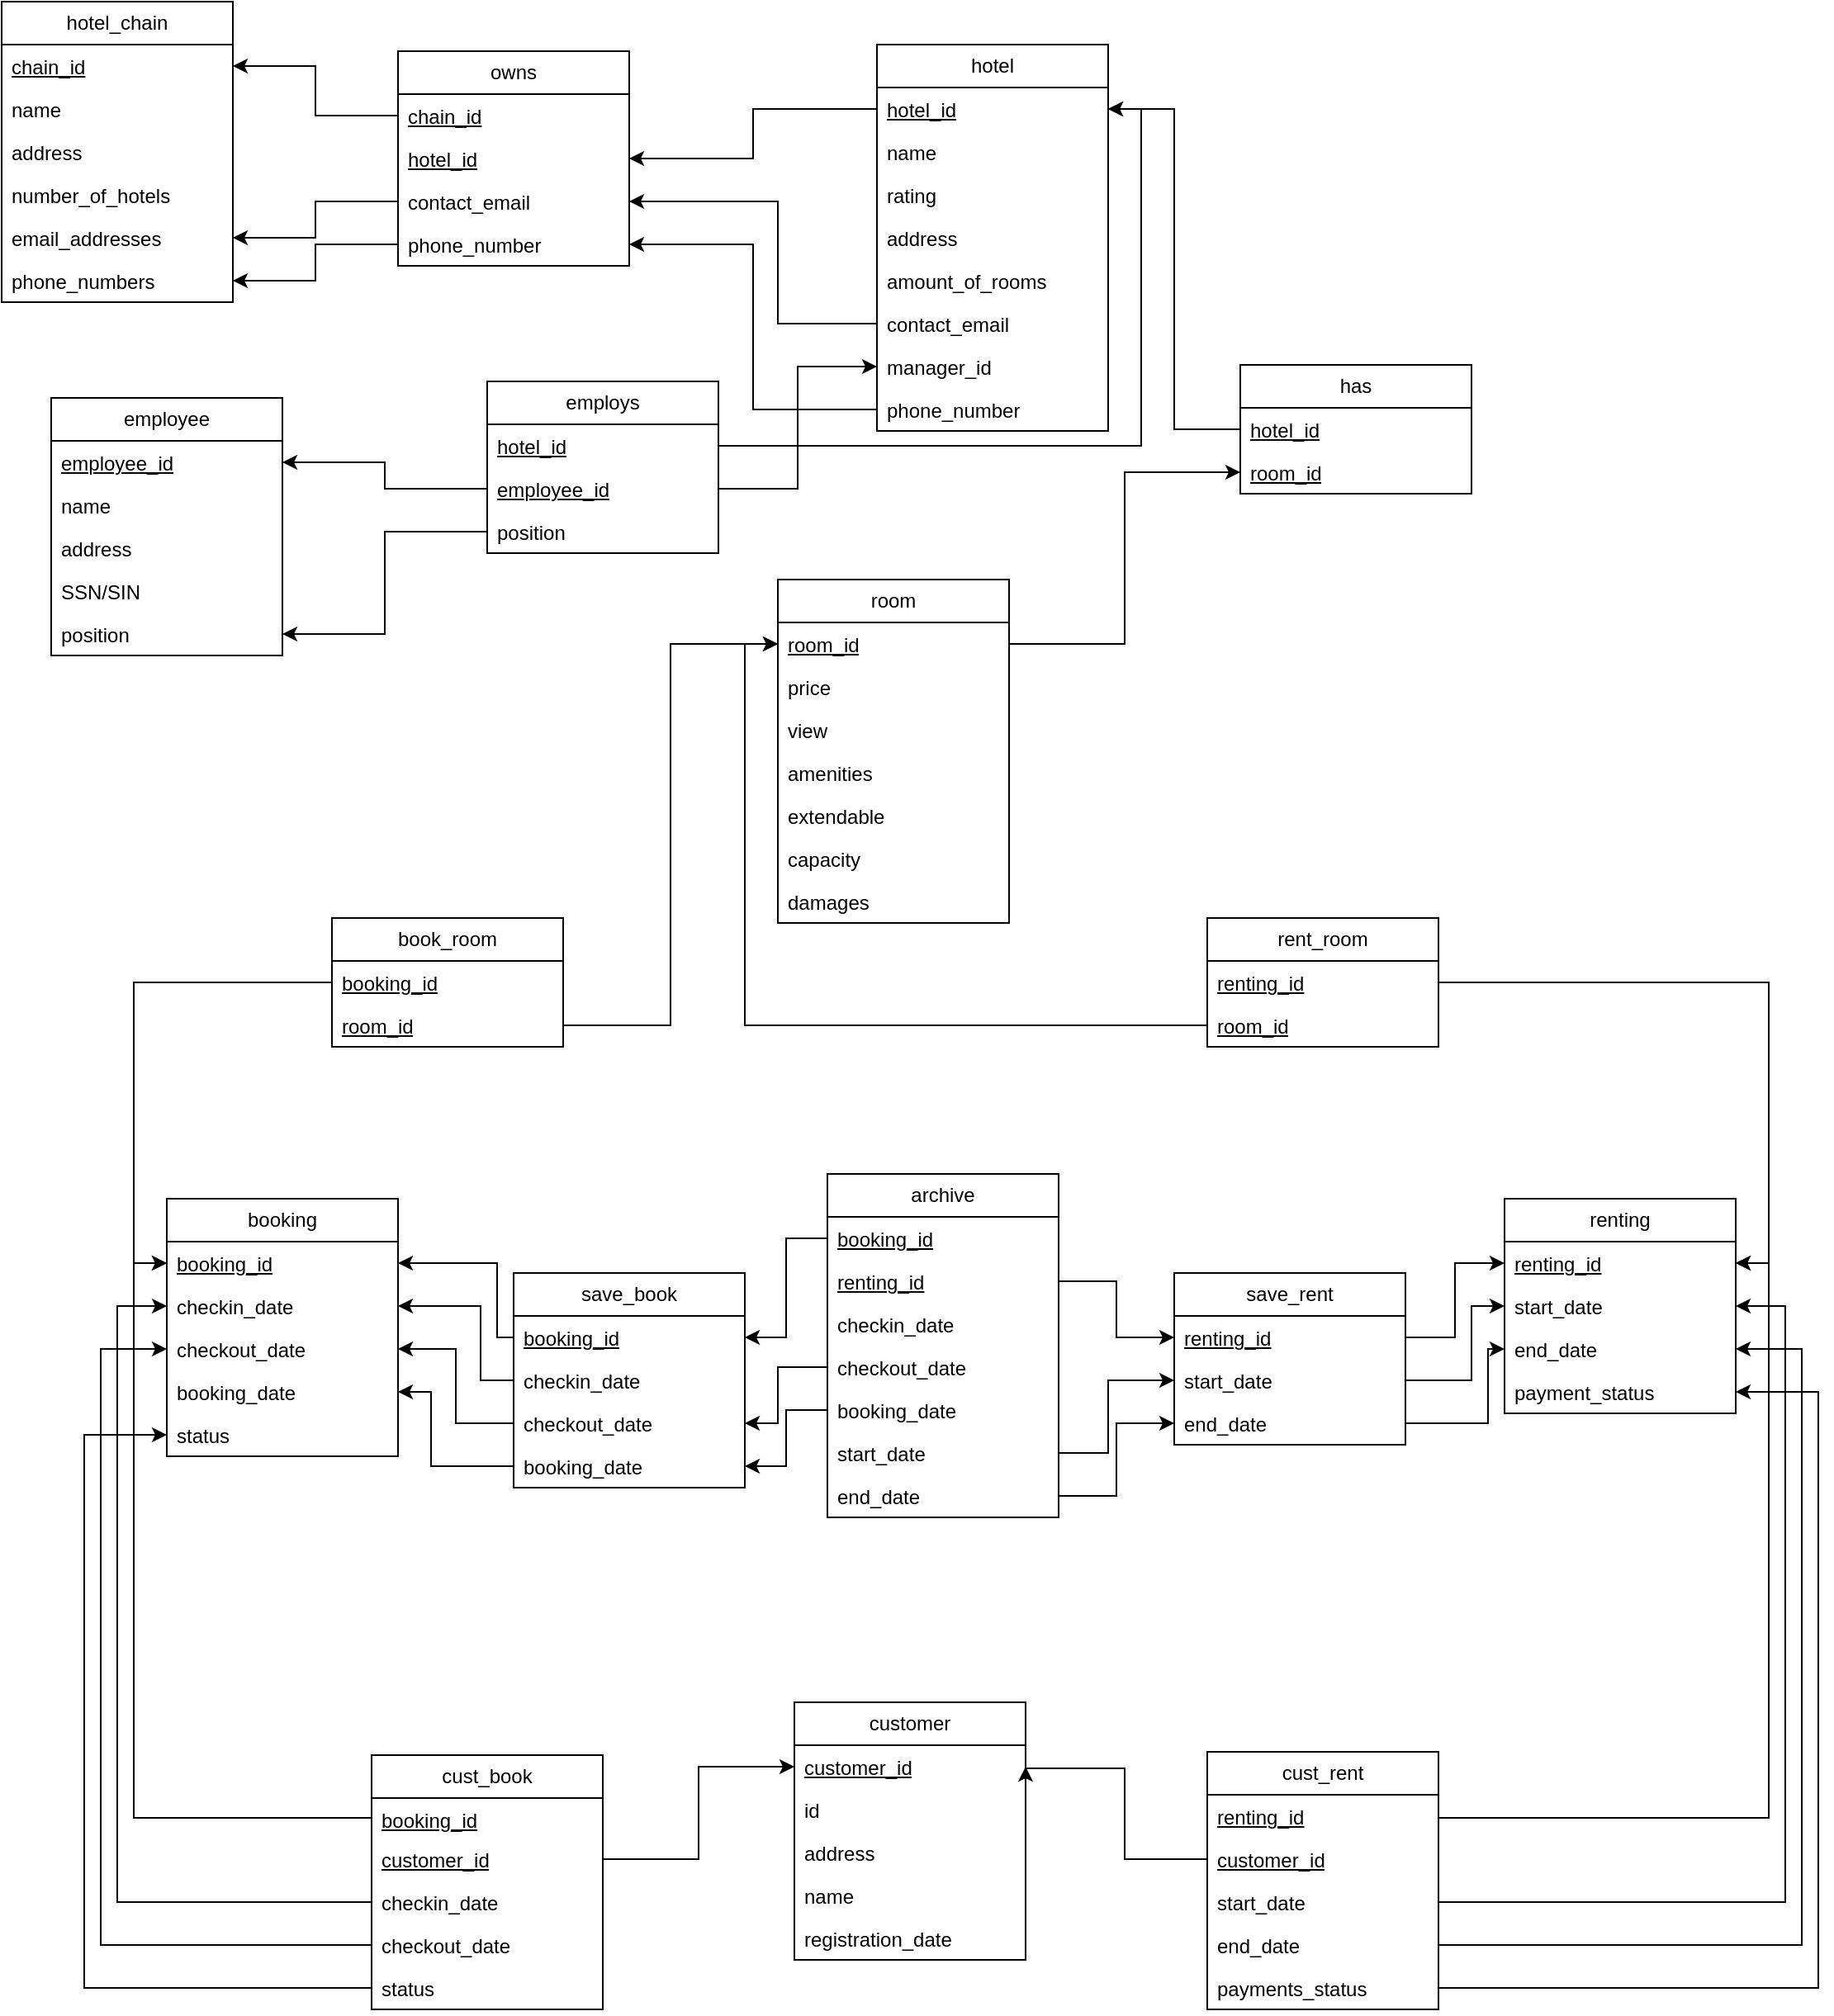 <mxfile version="26.0.9">
  <diagram id="C5RBs43oDa-KdzZeNtuy" name="Page-1">
    <mxGraphModel dx="1434" dy="836" grid="1" gridSize="10" guides="1" tooltips="1" connect="1" arrows="1" fold="1" page="1" pageScale="1" pageWidth="827" pageHeight="1169" math="0" shadow="0">
      <root>
        <mxCell id="WIyWlLk6GJQsqaUBKTNV-0" />
        <mxCell id="WIyWlLk6GJQsqaUBKTNV-1" parent="WIyWlLk6GJQsqaUBKTNV-0" />
        <mxCell id="TKtBE2hmedhsCGGJbGc5-0" value="hotel_chain" style="swimlane;fontStyle=0;childLayout=stackLayout;horizontal=1;startSize=26;fillColor=none;horizontalStack=0;resizeParent=1;resizeParentMax=0;resizeLast=0;collapsible=1;marginBottom=0;whiteSpace=wrap;html=1;" parent="WIyWlLk6GJQsqaUBKTNV-1" vertex="1">
          <mxGeometry x="50" y="30" width="140" height="182" as="geometry" />
        </mxCell>
        <mxCell id="TKtBE2hmedhsCGGJbGc5-1" value="&lt;u&gt;chain_id&lt;/u&gt;" style="text;strokeColor=none;fillColor=none;align=left;verticalAlign=top;spacingLeft=4;spacingRight=4;overflow=hidden;rotatable=0;points=[[0,0.5],[1,0.5]];portConstraint=eastwest;whiteSpace=wrap;html=1;" parent="TKtBE2hmedhsCGGJbGc5-0" vertex="1">
          <mxGeometry y="26" width="140" height="26" as="geometry" />
        </mxCell>
        <mxCell id="TKtBE2hmedhsCGGJbGc5-108" value="name&lt;div&gt;&lt;br&gt;&lt;/div&gt;" style="text;strokeColor=none;fillColor=none;align=left;verticalAlign=top;spacingLeft=4;spacingRight=4;overflow=hidden;rotatable=0;points=[[0,0.5],[1,0.5]];portConstraint=eastwest;whiteSpace=wrap;html=1;" parent="TKtBE2hmedhsCGGJbGc5-0" vertex="1">
          <mxGeometry y="52" width="140" height="26" as="geometry" />
        </mxCell>
        <mxCell id="TKtBE2hmedhsCGGJbGc5-2" value="address" style="text;strokeColor=none;fillColor=none;align=left;verticalAlign=top;spacingLeft=4;spacingRight=4;overflow=hidden;rotatable=0;points=[[0,0.5],[1,0.5]];portConstraint=eastwest;whiteSpace=wrap;html=1;" parent="TKtBE2hmedhsCGGJbGc5-0" vertex="1">
          <mxGeometry y="78" width="140" height="26" as="geometry" />
        </mxCell>
        <mxCell id="TKtBE2hmedhsCGGJbGc5-3" value="number_of_hotels" style="text;strokeColor=none;fillColor=none;align=left;verticalAlign=top;spacingLeft=4;spacingRight=4;overflow=hidden;rotatable=0;points=[[0,0.5],[1,0.5]];portConstraint=eastwest;whiteSpace=wrap;html=1;" parent="TKtBE2hmedhsCGGJbGc5-0" vertex="1">
          <mxGeometry y="104" width="140" height="26" as="geometry" />
        </mxCell>
        <mxCell id="TKtBE2hmedhsCGGJbGc5-4" value="email_addresses" style="text;strokeColor=none;fillColor=none;align=left;verticalAlign=top;spacingLeft=4;spacingRight=4;overflow=hidden;rotatable=0;points=[[0,0.5],[1,0.5]];portConstraint=eastwest;whiteSpace=wrap;html=1;" parent="TKtBE2hmedhsCGGJbGc5-0" vertex="1">
          <mxGeometry y="130" width="140" height="26" as="geometry" />
        </mxCell>
        <mxCell id="TKtBE2hmedhsCGGJbGc5-5" value="phone_numbers" style="text;strokeColor=none;fillColor=none;align=left;verticalAlign=top;spacingLeft=4;spacingRight=4;overflow=hidden;rotatable=0;points=[[0,0.5],[1,0.5]];portConstraint=eastwest;whiteSpace=wrap;html=1;" parent="TKtBE2hmedhsCGGJbGc5-0" vertex="1">
          <mxGeometry y="156" width="140" height="26" as="geometry" />
        </mxCell>
        <mxCell id="TKtBE2hmedhsCGGJbGc5-6" value="owns" style="swimlane;fontStyle=0;childLayout=stackLayout;horizontal=1;startSize=26;fillColor=none;horizontalStack=0;resizeParent=1;resizeParentMax=0;resizeLast=0;collapsible=1;marginBottom=0;whiteSpace=wrap;html=1;" parent="WIyWlLk6GJQsqaUBKTNV-1" vertex="1">
          <mxGeometry x="290" y="60" width="140" height="130" as="geometry" />
        </mxCell>
        <mxCell id="TKtBE2hmedhsCGGJbGc5-7" value="&lt;u&gt;chain_id&lt;/u&gt;&lt;div&gt;&lt;br&gt;&lt;/div&gt;" style="text;strokeColor=none;fillColor=none;align=left;verticalAlign=top;spacingLeft=4;spacingRight=4;overflow=hidden;rotatable=0;points=[[0,0.5],[1,0.5]];portConstraint=eastwest;whiteSpace=wrap;html=1;" parent="TKtBE2hmedhsCGGJbGc5-6" vertex="1">
          <mxGeometry y="26" width="140" height="26" as="geometry" />
        </mxCell>
        <mxCell id="TKtBE2hmedhsCGGJbGc5-8" value="&lt;u&gt;hotel_id&lt;/u&gt;" style="text;strokeColor=none;fillColor=none;align=left;verticalAlign=top;spacingLeft=4;spacingRight=4;overflow=hidden;rotatable=0;points=[[0,0.5],[1,0.5]];portConstraint=eastwest;whiteSpace=wrap;html=1;" parent="TKtBE2hmedhsCGGJbGc5-6" vertex="1">
          <mxGeometry y="52" width="140" height="26" as="geometry" />
        </mxCell>
        <mxCell id="TKtBE2hmedhsCGGJbGc5-9" value="contact_email" style="text;strokeColor=none;fillColor=none;align=left;verticalAlign=top;spacingLeft=4;spacingRight=4;overflow=hidden;rotatable=0;points=[[0,0.5],[1,0.5]];portConstraint=eastwest;whiteSpace=wrap;html=1;" parent="TKtBE2hmedhsCGGJbGc5-6" vertex="1">
          <mxGeometry y="78" width="140" height="26" as="geometry" />
        </mxCell>
        <mxCell id="TKtBE2hmedhsCGGJbGc5-120" value="phone_number" style="text;strokeColor=none;fillColor=none;align=left;verticalAlign=top;spacingLeft=4;spacingRight=4;overflow=hidden;rotatable=0;points=[[0,0.5],[1,0.5]];portConstraint=eastwest;whiteSpace=wrap;html=1;" parent="TKtBE2hmedhsCGGJbGc5-6" vertex="1">
          <mxGeometry y="104" width="140" height="26" as="geometry" />
        </mxCell>
        <mxCell id="TKtBE2hmedhsCGGJbGc5-10" value="hotel" style="swimlane;fontStyle=0;childLayout=stackLayout;horizontal=1;startSize=26;fillColor=none;horizontalStack=0;resizeParent=1;resizeParentMax=0;resizeLast=0;collapsible=1;marginBottom=0;whiteSpace=wrap;html=1;" parent="WIyWlLk6GJQsqaUBKTNV-1" vertex="1">
          <mxGeometry x="580" y="56" width="140" height="234" as="geometry" />
        </mxCell>
        <mxCell id="TKtBE2hmedhsCGGJbGc5-11" value="&lt;u&gt;hotel_id&lt;/u&gt;" style="text;strokeColor=none;fillColor=none;align=left;verticalAlign=top;spacingLeft=4;spacingRight=4;overflow=hidden;rotatable=0;points=[[0,0.5],[1,0.5]];portConstraint=eastwest;whiteSpace=wrap;html=1;" parent="TKtBE2hmedhsCGGJbGc5-10" vertex="1">
          <mxGeometry y="26" width="140" height="26" as="geometry" />
        </mxCell>
        <mxCell id="TKtBE2hmedhsCGGJbGc5-12" value="name" style="text;strokeColor=none;fillColor=none;align=left;verticalAlign=top;spacingLeft=4;spacingRight=4;overflow=hidden;rotatable=0;points=[[0,0.5],[1,0.5]];portConstraint=eastwest;whiteSpace=wrap;html=1;" parent="TKtBE2hmedhsCGGJbGc5-10" vertex="1">
          <mxGeometry y="52" width="140" height="26" as="geometry" />
        </mxCell>
        <mxCell id="TKtBE2hmedhsCGGJbGc5-13" value="rating" style="text;strokeColor=none;fillColor=none;align=left;verticalAlign=top;spacingLeft=4;spacingRight=4;overflow=hidden;rotatable=0;points=[[0,0.5],[1,0.5]];portConstraint=eastwest;whiteSpace=wrap;html=1;" parent="TKtBE2hmedhsCGGJbGc5-10" vertex="1">
          <mxGeometry y="78" width="140" height="26" as="geometry" />
        </mxCell>
        <mxCell id="TKtBE2hmedhsCGGJbGc5-109" value="address" style="text;strokeColor=none;fillColor=none;align=left;verticalAlign=top;spacingLeft=4;spacingRight=4;overflow=hidden;rotatable=0;points=[[0,0.5],[1,0.5]];portConstraint=eastwest;whiteSpace=wrap;html=1;" parent="TKtBE2hmedhsCGGJbGc5-10" vertex="1">
          <mxGeometry y="104" width="140" height="26" as="geometry" />
        </mxCell>
        <mxCell id="TKtBE2hmedhsCGGJbGc5-110" value="amount_of_rooms" style="text;strokeColor=none;fillColor=none;align=left;verticalAlign=top;spacingLeft=4;spacingRight=4;overflow=hidden;rotatable=0;points=[[0,0.5],[1,0.5]];portConstraint=eastwest;whiteSpace=wrap;html=1;" parent="TKtBE2hmedhsCGGJbGc5-10" vertex="1">
          <mxGeometry y="130" width="140" height="26" as="geometry" />
        </mxCell>
        <mxCell id="TKtBE2hmedhsCGGJbGc5-111" value="contact_email" style="text;strokeColor=none;fillColor=none;align=left;verticalAlign=top;spacingLeft=4;spacingRight=4;overflow=hidden;rotatable=0;points=[[0,0.5],[1,0.5]];portConstraint=eastwest;whiteSpace=wrap;html=1;" parent="TKtBE2hmedhsCGGJbGc5-10" vertex="1">
          <mxGeometry y="156" width="140" height="26" as="geometry" />
        </mxCell>
        <mxCell id="TKtBE2hmedhsCGGJbGc5-112" value="manager_id" style="text;strokeColor=none;fillColor=none;align=left;verticalAlign=top;spacingLeft=4;spacingRight=4;overflow=hidden;rotatable=0;points=[[0,0.5],[1,0.5]];portConstraint=eastwest;whiteSpace=wrap;html=1;" parent="TKtBE2hmedhsCGGJbGc5-10" vertex="1">
          <mxGeometry y="182" width="140" height="26" as="geometry" />
        </mxCell>
        <mxCell id="TKtBE2hmedhsCGGJbGc5-113" value="phone_number" style="text;strokeColor=none;fillColor=none;align=left;verticalAlign=top;spacingLeft=4;spacingRight=4;overflow=hidden;rotatable=0;points=[[0,0.5],[1,0.5]];portConstraint=eastwest;whiteSpace=wrap;html=1;" parent="TKtBE2hmedhsCGGJbGc5-10" vertex="1">
          <mxGeometry y="208" width="140" height="26" as="geometry" />
        </mxCell>
        <mxCell id="TKtBE2hmedhsCGGJbGc5-14" value="employs" style="swimlane;fontStyle=0;childLayout=stackLayout;horizontal=1;startSize=26;fillColor=none;horizontalStack=0;resizeParent=1;resizeParentMax=0;resizeLast=0;collapsible=1;marginBottom=0;whiteSpace=wrap;html=1;" parent="WIyWlLk6GJQsqaUBKTNV-1" vertex="1">
          <mxGeometry x="344" y="260" width="140" height="104" as="geometry" />
        </mxCell>
        <mxCell id="TKtBE2hmedhsCGGJbGc5-15" value="&lt;u&gt;hotel_id&lt;/u&gt;" style="text;strokeColor=none;fillColor=none;align=left;verticalAlign=top;spacingLeft=4;spacingRight=4;overflow=hidden;rotatable=0;points=[[0,0.5],[1,0.5]];portConstraint=eastwest;whiteSpace=wrap;html=1;" parent="TKtBE2hmedhsCGGJbGc5-14" vertex="1">
          <mxGeometry y="26" width="140" height="26" as="geometry" />
        </mxCell>
        <mxCell id="TKtBE2hmedhsCGGJbGc5-16" value="&lt;u&gt;employee_id&lt;/u&gt;" style="text;strokeColor=none;fillColor=none;align=left;verticalAlign=top;spacingLeft=4;spacingRight=4;overflow=hidden;rotatable=0;points=[[0,0.5],[1,0.5]];portConstraint=eastwest;whiteSpace=wrap;html=1;" parent="TKtBE2hmedhsCGGJbGc5-14" vertex="1">
          <mxGeometry y="52" width="140" height="26" as="geometry" />
        </mxCell>
        <mxCell id="TKtBE2hmedhsCGGJbGc5-17" value="position" style="text;strokeColor=none;fillColor=none;align=left;verticalAlign=top;spacingLeft=4;spacingRight=4;overflow=hidden;rotatable=0;points=[[0,0.5],[1,0.5]];portConstraint=eastwest;whiteSpace=wrap;html=1;" parent="TKtBE2hmedhsCGGJbGc5-14" vertex="1">
          <mxGeometry y="78" width="140" height="26" as="geometry" />
        </mxCell>
        <mxCell id="TKtBE2hmedhsCGGJbGc5-18" value="&lt;div&gt;has&lt;/div&gt;" style="swimlane;fontStyle=0;childLayout=stackLayout;horizontal=1;startSize=26;fillColor=none;horizontalStack=0;resizeParent=1;resizeParentMax=0;resizeLast=0;collapsible=1;marginBottom=0;whiteSpace=wrap;html=1;" parent="WIyWlLk6GJQsqaUBKTNV-1" vertex="1">
          <mxGeometry x="800" y="250" width="140" height="78" as="geometry" />
        </mxCell>
        <mxCell id="TKtBE2hmedhsCGGJbGc5-19" value="&lt;u&gt;hotel_id&lt;/u&gt;" style="text;strokeColor=none;fillColor=none;align=left;verticalAlign=top;spacingLeft=4;spacingRight=4;overflow=hidden;rotatable=0;points=[[0,0.5],[1,0.5]];portConstraint=eastwest;whiteSpace=wrap;html=1;" parent="TKtBE2hmedhsCGGJbGc5-18" vertex="1">
          <mxGeometry y="26" width="140" height="26" as="geometry" />
        </mxCell>
        <mxCell id="TKtBE2hmedhsCGGJbGc5-20" value="&lt;u&gt;room_id&lt;/u&gt;" style="text;strokeColor=none;fillColor=none;align=left;verticalAlign=top;spacingLeft=4;spacingRight=4;overflow=hidden;rotatable=0;points=[[0,0.5],[1,0.5]];portConstraint=eastwest;whiteSpace=wrap;html=1;" parent="TKtBE2hmedhsCGGJbGc5-18" vertex="1">
          <mxGeometry y="52" width="140" height="26" as="geometry" />
        </mxCell>
        <mxCell id="TKtBE2hmedhsCGGJbGc5-22" value="employee" style="swimlane;fontStyle=0;childLayout=stackLayout;horizontal=1;startSize=26;fillColor=none;horizontalStack=0;resizeParent=1;resizeParentMax=0;resizeLast=0;collapsible=1;marginBottom=0;whiteSpace=wrap;html=1;" parent="WIyWlLk6GJQsqaUBKTNV-1" vertex="1">
          <mxGeometry x="80" y="270" width="140" height="156" as="geometry" />
        </mxCell>
        <mxCell id="TKtBE2hmedhsCGGJbGc5-23" value="&lt;u&gt;employee_id&lt;/u&gt;" style="text;strokeColor=none;fillColor=none;align=left;verticalAlign=top;spacingLeft=4;spacingRight=4;overflow=hidden;rotatable=0;points=[[0,0.5],[1,0.5]];portConstraint=eastwest;whiteSpace=wrap;html=1;" parent="TKtBE2hmedhsCGGJbGc5-22" vertex="1">
          <mxGeometry y="26" width="140" height="26" as="geometry" />
        </mxCell>
        <mxCell id="TKtBE2hmedhsCGGJbGc5-24" value="name" style="text;strokeColor=none;fillColor=none;align=left;verticalAlign=top;spacingLeft=4;spacingRight=4;overflow=hidden;rotatable=0;points=[[0,0.5],[1,0.5]];portConstraint=eastwest;whiteSpace=wrap;html=1;" parent="TKtBE2hmedhsCGGJbGc5-22" vertex="1">
          <mxGeometry y="52" width="140" height="26" as="geometry" />
        </mxCell>
        <mxCell id="TKtBE2hmedhsCGGJbGc5-25" value="address" style="text;strokeColor=none;fillColor=none;align=left;verticalAlign=top;spacingLeft=4;spacingRight=4;overflow=hidden;rotatable=0;points=[[0,0.5],[1,0.5]];portConstraint=eastwest;whiteSpace=wrap;html=1;" parent="TKtBE2hmedhsCGGJbGc5-22" vertex="1">
          <mxGeometry y="78" width="140" height="26" as="geometry" />
        </mxCell>
        <mxCell id="TKtBE2hmedhsCGGJbGc5-115" value="SSN/SIN" style="text;strokeColor=none;fillColor=none;align=left;verticalAlign=top;spacingLeft=4;spacingRight=4;overflow=hidden;rotatable=0;points=[[0,0.5],[1,0.5]];portConstraint=eastwest;whiteSpace=wrap;html=1;" parent="TKtBE2hmedhsCGGJbGc5-22" vertex="1">
          <mxGeometry y="104" width="140" height="26" as="geometry" />
        </mxCell>
        <mxCell id="TKtBE2hmedhsCGGJbGc5-116" value="position" style="text;strokeColor=none;fillColor=none;align=left;verticalAlign=top;spacingLeft=4;spacingRight=4;overflow=hidden;rotatable=0;points=[[0,0.5],[1,0.5]];portConstraint=eastwest;whiteSpace=wrap;html=1;" parent="TKtBE2hmedhsCGGJbGc5-22" vertex="1">
          <mxGeometry y="130" width="140" height="26" as="geometry" />
        </mxCell>
        <mxCell id="TKtBE2hmedhsCGGJbGc5-26" value="room" style="swimlane;fontStyle=0;childLayout=stackLayout;horizontal=1;startSize=26;fillColor=none;horizontalStack=0;resizeParent=1;resizeParentMax=0;resizeLast=0;collapsible=1;marginBottom=0;whiteSpace=wrap;html=1;" parent="WIyWlLk6GJQsqaUBKTNV-1" vertex="1">
          <mxGeometry x="520" y="380" width="140" height="208" as="geometry" />
        </mxCell>
        <mxCell id="TKtBE2hmedhsCGGJbGc5-27" value="&lt;u&gt;room_id&lt;/u&gt;" style="text;strokeColor=none;fillColor=none;align=left;verticalAlign=top;spacingLeft=4;spacingRight=4;overflow=hidden;rotatable=0;points=[[0,0.5],[1,0.5]];portConstraint=eastwest;whiteSpace=wrap;html=1;" parent="TKtBE2hmedhsCGGJbGc5-26" vertex="1">
          <mxGeometry y="26" width="140" height="26" as="geometry" />
        </mxCell>
        <mxCell id="TKtBE2hmedhsCGGJbGc5-28" value="price" style="text;strokeColor=none;fillColor=none;align=left;verticalAlign=top;spacingLeft=4;spacingRight=4;overflow=hidden;rotatable=0;points=[[0,0.5],[1,0.5]];portConstraint=eastwest;whiteSpace=wrap;html=1;" parent="TKtBE2hmedhsCGGJbGc5-26" vertex="1">
          <mxGeometry y="52" width="140" height="26" as="geometry" />
        </mxCell>
        <mxCell id="TKtBE2hmedhsCGGJbGc5-29" value="view" style="text;strokeColor=none;fillColor=none;align=left;verticalAlign=top;spacingLeft=4;spacingRight=4;overflow=hidden;rotatable=0;points=[[0,0.5],[1,0.5]];portConstraint=eastwest;whiteSpace=wrap;html=1;" parent="TKtBE2hmedhsCGGJbGc5-26" vertex="1">
          <mxGeometry y="78" width="140" height="26" as="geometry" />
        </mxCell>
        <mxCell id="TKtBE2hmedhsCGGJbGc5-125" value="amenities" style="text;strokeColor=none;fillColor=none;align=left;verticalAlign=top;spacingLeft=4;spacingRight=4;overflow=hidden;rotatable=0;points=[[0,0.5],[1,0.5]];portConstraint=eastwest;whiteSpace=wrap;html=1;" parent="TKtBE2hmedhsCGGJbGc5-26" vertex="1">
          <mxGeometry y="104" width="140" height="26" as="geometry" />
        </mxCell>
        <mxCell id="TKtBE2hmedhsCGGJbGc5-126" value="extendable" style="text;strokeColor=none;fillColor=none;align=left;verticalAlign=top;spacingLeft=4;spacingRight=4;overflow=hidden;rotatable=0;points=[[0,0.5],[1,0.5]];portConstraint=eastwest;whiteSpace=wrap;html=1;" parent="TKtBE2hmedhsCGGJbGc5-26" vertex="1">
          <mxGeometry y="130" width="140" height="26" as="geometry" />
        </mxCell>
        <mxCell id="TKtBE2hmedhsCGGJbGc5-127" value="capacity" style="text;strokeColor=none;fillColor=none;align=left;verticalAlign=top;spacingLeft=4;spacingRight=4;overflow=hidden;rotatable=0;points=[[0,0.5],[1,0.5]];portConstraint=eastwest;whiteSpace=wrap;html=1;" parent="TKtBE2hmedhsCGGJbGc5-26" vertex="1">
          <mxGeometry y="156" width="140" height="26" as="geometry" />
        </mxCell>
        <mxCell id="TKtBE2hmedhsCGGJbGc5-128" value="damages" style="text;strokeColor=none;fillColor=none;align=left;verticalAlign=top;spacingLeft=4;spacingRight=4;overflow=hidden;rotatable=0;points=[[0,0.5],[1,0.5]];portConstraint=eastwest;whiteSpace=wrap;html=1;" parent="TKtBE2hmedhsCGGJbGc5-26" vertex="1">
          <mxGeometry y="182" width="140" height="26" as="geometry" />
        </mxCell>
        <mxCell id="TKtBE2hmedhsCGGJbGc5-38" value="customer" style="swimlane;fontStyle=0;childLayout=stackLayout;horizontal=1;startSize=26;fillColor=none;horizontalStack=0;resizeParent=1;resizeParentMax=0;resizeLast=0;collapsible=1;marginBottom=0;whiteSpace=wrap;html=1;" parent="WIyWlLk6GJQsqaUBKTNV-1" vertex="1">
          <mxGeometry x="530" y="1060" width="140" height="156" as="geometry" />
        </mxCell>
        <mxCell id="TKtBE2hmedhsCGGJbGc5-39" value="&lt;u&gt;customer_id&lt;/u&gt;" style="text;strokeColor=none;fillColor=none;align=left;verticalAlign=top;spacingLeft=4;spacingRight=4;overflow=hidden;rotatable=0;points=[[0,0.5],[1,0.5]];portConstraint=eastwest;whiteSpace=wrap;html=1;" parent="TKtBE2hmedhsCGGJbGc5-38" vertex="1">
          <mxGeometry y="26" width="140" height="26" as="geometry" />
        </mxCell>
        <mxCell id="TKtBE2hmedhsCGGJbGc5-135" value="id" style="text;strokeColor=none;fillColor=none;align=left;verticalAlign=top;spacingLeft=4;spacingRight=4;overflow=hidden;rotatable=0;points=[[0,0.5],[1,0.5]];portConstraint=eastwest;whiteSpace=wrap;html=1;" parent="TKtBE2hmedhsCGGJbGc5-38" vertex="1">
          <mxGeometry y="52" width="140" height="26" as="geometry" />
        </mxCell>
        <mxCell id="TKtBE2hmedhsCGGJbGc5-41" value="address" style="text;strokeColor=none;fillColor=none;align=left;verticalAlign=top;spacingLeft=4;spacingRight=4;overflow=hidden;rotatable=0;points=[[0,0.5],[1,0.5]];portConstraint=eastwest;whiteSpace=wrap;html=1;" parent="TKtBE2hmedhsCGGJbGc5-38" vertex="1">
          <mxGeometry y="78" width="140" height="26" as="geometry" />
        </mxCell>
        <mxCell id="TKtBE2hmedhsCGGJbGc5-40" value="name" style="text;strokeColor=none;fillColor=none;align=left;verticalAlign=top;spacingLeft=4;spacingRight=4;overflow=hidden;rotatable=0;points=[[0,0.5],[1,0.5]];portConstraint=eastwest;whiteSpace=wrap;html=1;" parent="TKtBE2hmedhsCGGJbGc5-38" vertex="1">
          <mxGeometry y="104" width="140" height="26" as="geometry" />
        </mxCell>
        <mxCell id="TKtBE2hmedhsCGGJbGc5-136" value="registration_date" style="text;strokeColor=none;fillColor=none;align=left;verticalAlign=top;spacingLeft=4;spacingRight=4;overflow=hidden;rotatable=0;points=[[0,0.5],[1,0.5]];portConstraint=eastwest;whiteSpace=wrap;html=1;" parent="TKtBE2hmedhsCGGJbGc5-38" vertex="1">
          <mxGeometry y="130" width="140" height="26" as="geometry" />
        </mxCell>
        <mxCell id="TKtBE2hmedhsCGGJbGc5-42" value="archive" style="swimlane;fontStyle=0;childLayout=stackLayout;horizontal=1;startSize=26;fillColor=none;horizontalStack=0;resizeParent=1;resizeParentMax=0;resizeLast=0;collapsible=1;marginBottom=0;whiteSpace=wrap;html=1;" parent="WIyWlLk6GJQsqaUBKTNV-1" vertex="1">
          <mxGeometry x="550" y="740" width="140" height="208" as="geometry" />
        </mxCell>
        <mxCell id="TKtBE2hmedhsCGGJbGc5-43" value="booking_id" style="text;strokeColor=none;fillColor=none;align=left;verticalAlign=top;spacingLeft=4;spacingRight=4;overflow=hidden;rotatable=0;points=[[0,0.5],[1,0.5]];portConstraint=eastwest;whiteSpace=wrap;html=1;fontStyle=4" parent="TKtBE2hmedhsCGGJbGc5-42" vertex="1">
          <mxGeometry y="26" width="140" height="26" as="geometry" />
        </mxCell>
        <mxCell id="TKtBE2hmedhsCGGJbGc5-44" value="renting_id" style="text;strokeColor=none;fillColor=none;align=left;verticalAlign=top;spacingLeft=4;spacingRight=4;overflow=hidden;rotatable=0;points=[[0,0.5],[1,0.5]];portConstraint=eastwest;whiteSpace=wrap;html=1;fontStyle=4" parent="TKtBE2hmedhsCGGJbGc5-42" vertex="1">
          <mxGeometry y="52" width="140" height="26" as="geometry" />
        </mxCell>
        <mxCell id="TKtBE2hmedhsCGGJbGc5-45" value="checkin_date" style="text;strokeColor=none;fillColor=none;align=left;verticalAlign=top;spacingLeft=4;spacingRight=4;overflow=hidden;rotatable=0;points=[[0,0.5],[1,0.5]];portConstraint=eastwest;whiteSpace=wrap;html=1;" parent="TKtBE2hmedhsCGGJbGc5-42" vertex="1">
          <mxGeometry y="78" width="140" height="26" as="geometry" />
        </mxCell>
        <mxCell id="TKtBE2hmedhsCGGJbGc5-163" value="checkout_date" style="text;strokeColor=none;fillColor=none;align=left;verticalAlign=top;spacingLeft=4;spacingRight=4;overflow=hidden;rotatable=0;points=[[0,0.5],[1,0.5]];portConstraint=eastwest;whiteSpace=wrap;html=1;" parent="TKtBE2hmedhsCGGJbGc5-42" vertex="1">
          <mxGeometry y="104" width="140" height="26" as="geometry" />
        </mxCell>
        <mxCell id="TKtBE2hmedhsCGGJbGc5-164" value="booking_date" style="text;strokeColor=none;fillColor=none;align=left;verticalAlign=top;spacingLeft=4;spacingRight=4;overflow=hidden;rotatable=0;points=[[0,0.5],[1,0.5]];portConstraint=eastwest;whiteSpace=wrap;html=1;" parent="TKtBE2hmedhsCGGJbGc5-42" vertex="1">
          <mxGeometry y="130" width="140" height="26" as="geometry" />
        </mxCell>
        <mxCell id="TKtBE2hmedhsCGGJbGc5-165" value="start_date" style="text;strokeColor=none;fillColor=none;align=left;verticalAlign=top;spacingLeft=4;spacingRight=4;overflow=hidden;rotatable=0;points=[[0,0.5],[1,0.5]];portConstraint=eastwest;whiteSpace=wrap;html=1;" parent="TKtBE2hmedhsCGGJbGc5-42" vertex="1">
          <mxGeometry y="156" width="140" height="26" as="geometry" />
        </mxCell>
        <mxCell id="TKtBE2hmedhsCGGJbGc5-166" value="end_date" style="text;strokeColor=none;fillColor=none;align=left;verticalAlign=top;spacingLeft=4;spacingRight=4;overflow=hidden;rotatable=0;points=[[0,0.5],[1,0.5]];portConstraint=eastwest;whiteSpace=wrap;html=1;" parent="TKtBE2hmedhsCGGJbGc5-42" vertex="1">
          <mxGeometry y="182" width="140" height="26" as="geometry" />
        </mxCell>
        <mxCell id="TKtBE2hmedhsCGGJbGc5-49" style="edgeStyle=orthogonalEdgeStyle;rounded=0;orthogonalLoop=1;jettySize=auto;html=1;exitX=0;exitY=0.5;exitDx=0;exitDy=0;entryX=1;entryY=0.5;entryDx=0;entryDy=0;" parent="WIyWlLk6GJQsqaUBKTNV-1" source="TKtBE2hmedhsCGGJbGc5-7" target="TKtBE2hmedhsCGGJbGc5-1" edge="1">
          <mxGeometry relative="1" as="geometry" />
        </mxCell>
        <mxCell id="TKtBE2hmedhsCGGJbGc5-51" value="booking" style="swimlane;fontStyle=0;childLayout=stackLayout;horizontal=1;startSize=26;fillColor=none;horizontalStack=0;resizeParent=1;resizeParentMax=0;resizeLast=0;collapsible=1;marginBottom=0;whiteSpace=wrap;html=1;" parent="WIyWlLk6GJQsqaUBKTNV-1" vertex="1">
          <mxGeometry x="150" y="755" width="140" height="156" as="geometry" />
        </mxCell>
        <mxCell id="TKtBE2hmedhsCGGJbGc5-52" value="&lt;u&gt;booking_id&lt;/u&gt;" style="text;strokeColor=none;fillColor=none;align=left;verticalAlign=top;spacingLeft=4;spacingRight=4;overflow=hidden;rotatable=0;points=[[0,0.5],[1,0.5]];portConstraint=eastwest;whiteSpace=wrap;html=1;" parent="TKtBE2hmedhsCGGJbGc5-51" vertex="1">
          <mxGeometry y="26" width="140" height="26" as="geometry" />
        </mxCell>
        <mxCell id="TKtBE2hmedhsCGGJbGc5-55" value="&lt;div&gt;checkin_date&lt;/div&gt;" style="text;strokeColor=none;fillColor=none;align=left;verticalAlign=top;spacingLeft=4;spacingRight=4;overflow=hidden;rotatable=0;points=[[0,0.5],[1,0.5]];portConstraint=eastwest;whiteSpace=wrap;html=1;" parent="TKtBE2hmedhsCGGJbGc5-51" vertex="1">
          <mxGeometry y="52" width="140" height="26" as="geometry" />
        </mxCell>
        <mxCell id="TKtBE2hmedhsCGGJbGc5-130" value="&lt;div&gt;checkout_date&lt;/div&gt;" style="text;strokeColor=none;fillColor=none;align=left;verticalAlign=top;spacingLeft=4;spacingRight=4;overflow=hidden;rotatable=0;points=[[0,0.5],[1,0.5]];portConstraint=eastwest;whiteSpace=wrap;html=1;" parent="TKtBE2hmedhsCGGJbGc5-51" vertex="1">
          <mxGeometry y="78" width="140" height="26" as="geometry" />
        </mxCell>
        <mxCell id="TKtBE2hmedhsCGGJbGc5-131" value="&lt;div&gt;booking_date&lt;/div&gt;" style="text;strokeColor=none;fillColor=none;align=left;verticalAlign=top;spacingLeft=4;spacingRight=4;overflow=hidden;rotatable=0;points=[[0,0.5],[1,0.5]];portConstraint=eastwest;whiteSpace=wrap;html=1;" parent="TKtBE2hmedhsCGGJbGc5-51" vertex="1">
          <mxGeometry y="104" width="140" height="26" as="geometry" />
        </mxCell>
        <mxCell id="TKtBE2hmedhsCGGJbGc5-132" value="&lt;div&gt;status&lt;/div&gt;" style="text;strokeColor=none;fillColor=none;align=left;verticalAlign=top;spacingLeft=4;spacingRight=4;overflow=hidden;rotatable=0;points=[[0,0.5],[1,0.5]];portConstraint=eastwest;whiteSpace=wrap;html=1;" parent="TKtBE2hmedhsCGGJbGc5-51" vertex="1">
          <mxGeometry y="130" width="140" height="26" as="geometry" />
        </mxCell>
        <mxCell id="TKtBE2hmedhsCGGJbGc5-57" value="renting" style="swimlane;fontStyle=0;childLayout=stackLayout;horizontal=1;startSize=26;fillColor=none;horizontalStack=0;resizeParent=1;resizeParentMax=0;resizeLast=0;collapsible=1;marginBottom=0;whiteSpace=wrap;html=1;" parent="WIyWlLk6GJQsqaUBKTNV-1" vertex="1">
          <mxGeometry x="960" y="755" width="140" height="130" as="geometry" />
        </mxCell>
        <mxCell id="TKtBE2hmedhsCGGJbGc5-58" value="&lt;u&gt;renting_id&lt;/u&gt;" style="text;strokeColor=none;fillColor=none;align=left;verticalAlign=top;spacingLeft=4;spacingRight=4;overflow=hidden;rotatable=0;points=[[0,0.5],[1,0.5]];portConstraint=eastwest;whiteSpace=wrap;html=1;" parent="TKtBE2hmedhsCGGJbGc5-57" vertex="1">
          <mxGeometry y="26" width="140" height="26" as="geometry" />
        </mxCell>
        <mxCell id="TKtBE2hmedhsCGGJbGc5-61" value="&lt;div&gt;start_date&lt;/div&gt;" style="text;strokeColor=none;fillColor=none;align=left;verticalAlign=top;spacingLeft=4;spacingRight=4;overflow=hidden;rotatable=0;points=[[0,0.5],[1,0.5]];portConstraint=eastwest;whiteSpace=wrap;html=1;" parent="TKtBE2hmedhsCGGJbGc5-57" vertex="1">
          <mxGeometry y="52" width="140" height="26" as="geometry" />
        </mxCell>
        <mxCell id="TKtBE2hmedhsCGGJbGc5-133" value="&lt;div&gt;end_date&lt;/div&gt;" style="text;strokeColor=none;fillColor=none;align=left;verticalAlign=top;spacingLeft=4;spacingRight=4;overflow=hidden;rotatable=0;points=[[0,0.5],[1,0.5]];portConstraint=eastwest;whiteSpace=wrap;html=1;" parent="TKtBE2hmedhsCGGJbGc5-57" vertex="1">
          <mxGeometry y="78" width="140" height="26" as="geometry" />
        </mxCell>
        <mxCell id="TKtBE2hmedhsCGGJbGc5-134" value="&lt;div&gt;payment_status&lt;/div&gt;" style="text;strokeColor=none;fillColor=none;align=left;verticalAlign=top;spacingLeft=4;spacingRight=4;overflow=hidden;rotatable=0;points=[[0,0.5],[1,0.5]];portConstraint=eastwest;whiteSpace=wrap;html=1;" parent="TKtBE2hmedhsCGGJbGc5-57" vertex="1">
          <mxGeometry y="104" width="140" height="26" as="geometry" />
        </mxCell>
        <mxCell id="TKtBE2hmedhsCGGJbGc5-62" value="book_room" style="swimlane;fontStyle=0;childLayout=stackLayout;horizontal=1;startSize=26;fillColor=none;horizontalStack=0;resizeParent=1;resizeParentMax=0;resizeLast=0;collapsible=1;marginBottom=0;whiteSpace=wrap;html=1;" parent="WIyWlLk6GJQsqaUBKTNV-1" vertex="1">
          <mxGeometry x="250" y="585" width="140" height="78" as="geometry" />
        </mxCell>
        <mxCell id="TKtBE2hmedhsCGGJbGc5-63" value="&lt;u&gt;booking_id&lt;/u&gt;" style="text;strokeColor=none;fillColor=none;align=left;verticalAlign=top;spacingLeft=4;spacingRight=4;overflow=hidden;rotatable=0;points=[[0,0.5],[1,0.5]];portConstraint=eastwest;whiteSpace=wrap;html=1;" parent="TKtBE2hmedhsCGGJbGc5-62" vertex="1">
          <mxGeometry y="26" width="140" height="26" as="geometry" />
        </mxCell>
        <mxCell id="TKtBE2hmedhsCGGJbGc5-64" value="&lt;u&gt;room_id&lt;/u&gt;" style="text;strokeColor=none;fillColor=none;align=left;verticalAlign=top;spacingLeft=4;spacingRight=4;overflow=hidden;rotatable=0;points=[[0,0.5],[1,0.5]];portConstraint=eastwest;whiteSpace=wrap;html=1;" parent="TKtBE2hmedhsCGGJbGc5-62" vertex="1">
          <mxGeometry y="52" width="140" height="26" as="geometry" />
        </mxCell>
        <mxCell id="TKtBE2hmedhsCGGJbGc5-66" value="rent_room" style="swimlane;fontStyle=0;childLayout=stackLayout;horizontal=1;startSize=26;fillColor=none;horizontalStack=0;resizeParent=1;resizeParentMax=0;resizeLast=0;collapsible=1;marginBottom=0;whiteSpace=wrap;html=1;" parent="WIyWlLk6GJQsqaUBKTNV-1" vertex="1">
          <mxGeometry x="780" y="585" width="140" height="78" as="geometry" />
        </mxCell>
        <mxCell id="TKtBE2hmedhsCGGJbGc5-67" value="&lt;div&gt;&lt;u&gt;renting_id&lt;/u&gt;&lt;/div&gt;" style="text;strokeColor=none;fillColor=none;align=left;verticalAlign=top;spacingLeft=4;spacingRight=4;overflow=hidden;rotatable=0;points=[[0,0.5],[1,0.5]];portConstraint=eastwest;whiteSpace=wrap;html=1;" parent="TKtBE2hmedhsCGGJbGc5-66" vertex="1">
          <mxGeometry y="26" width="140" height="26" as="geometry" />
        </mxCell>
        <mxCell id="TKtBE2hmedhsCGGJbGc5-68" value="&lt;u&gt;room_id&lt;/u&gt;" style="text;strokeColor=none;fillColor=none;align=left;verticalAlign=top;spacingLeft=4;spacingRight=4;overflow=hidden;rotatable=0;points=[[0,0.5],[1,0.5]];portConstraint=eastwest;whiteSpace=wrap;html=1;" parent="TKtBE2hmedhsCGGJbGc5-66" vertex="1">
          <mxGeometry y="52" width="140" height="26" as="geometry" />
        </mxCell>
        <mxCell id="TKtBE2hmedhsCGGJbGc5-86" style="edgeStyle=orthogonalEdgeStyle;rounded=0;orthogonalLoop=1;jettySize=auto;html=1;exitX=0;exitY=0.5;exitDx=0;exitDy=0;entryX=1;entryY=0.5;entryDx=0;entryDy=0;" parent="WIyWlLk6GJQsqaUBKTNV-1" source="TKtBE2hmedhsCGGJbGc5-11" target="TKtBE2hmedhsCGGJbGc5-8" edge="1">
          <mxGeometry relative="1" as="geometry" />
        </mxCell>
        <mxCell id="TKtBE2hmedhsCGGJbGc5-87" style="edgeStyle=orthogonalEdgeStyle;rounded=0;orthogonalLoop=1;jettySize=auto;html=1;exitX=1;exitY=0.5;exitDx=0;exitDy=0;entryX=1;entryY=0.5;entryDx=0;entryDy=0;" parent="WIyWlLk6GJQsqaUBKTNV-1" source="TKtBE2hmedhsCGGJbGc5-15" target="TKtBE2hmedhsCGGJbGc5-11" edge="1">
          <mxGeometry relative="1" as="geometry" />
        </mxCell>
        <mxCell id="TKtBE2hmedhsCGGJbGc5-89" style="edgeStyle=orthogonalEdgeStyle;rounded=0;orthogonalLoop=1;jettySize=auto;html=1;exitX=0;exitY=0.5;exitDx=0;exitDy=0;entryX=1;entryY=0.5;entryDx=0;entryDy=0;" parent="WIyWlLk6GJQsqaUBKTNV-1" source="TKtBE2hmedhsCGGJbGc5-19" target="TKtBE2hmedhsCGGJbGc5-11" edge="1">
          <mxGeometry relative="1" as="geometry" />
        </mxCell>
        <mxCell id="TKtBE2hmedhsCGGJbGc5-90" style="edgeStyle=orthogonalEdgeStyle;rounded=0;orthogonalLoop=1;jettySize=auto;html=1;exitX=1;exitY=0.5;exitDx=0;exitDy=0;entryX=0;entryY=0.5;entryDx=0;entryDy=0;" parent="WIyWlLk6GJQsqaUBKTNV-1" source="TKtBE2hmedhsCGGJbGc5-27" target="TKtBE2hmedhsCGGJbGc5-20" edge="1">
          <mxGeometry relative="1" as="geometry" />
        </mxCell>
        <mxCell id="TKtBE2hmedhsCGGJbGc5-92" value="cust_book" style="swimlane;fontStyle=0;childLayout=stackLayout;horizontal=1;startSize=26;fillColor=none;horizontalStack=0;resizeParent=1;resizeParentMax=0;resizeLast=0;collapsible=1;marginBottom=0;whiteSpace=wrap;html=1;" parent="WIyWlLk6GJQsqaUBKTNV-1" vertex="1">
          <mxGeometry x="274" y="1092" width="140" height="154" as="geometry" />
        </mxCell>
        <mxCell id="TKtBE2hmedhsCGGJbGc5-93" value="&lt;u&gt;booking_id&lt;/u&gt;" style="text;strokeColor=none;fillColor=none;align=left;verticalAlign=top;spacingLeft=4;spacingRight=4;overflow=hidden;rotatable=0;points=[[0,0.5],[1,0.5]];portConstraint=eastwest;whiteSpace=wrap;html=1;" parent="TKtBE2hmedhsCGGJbGc5-92" vertex="1">
          <mxGeometry y="26" width="140" height="24" as="geometry" />
        </mxCell>
        <mxCell id="TKtBE2hmedhsCGGJbGc5-94" value="&lt;u&gt;customer_id&lt;/u&gt;" style="text;strokeColor=none;fillColor=none;align=left;verticalAlign=top;spacingLeft=4;spacingRight=4;overflow=hidden;rotatable=0;points=[[0,0.5],[1,0.5]];portConstraint=eastwest;whiteSpace=wrap;html=1;" parent="TKtBE2hmedhsCGGJbGc5-92" vertex="1">
          <mxGeometry y="50" width="140" height="26" as="geometry" />
        </mxCell>
        <mxCell id="TKtBE2hmedhsCGGJbGc5-95" value="checkin_date" style="text;strokeColor=none;fillColor=none;align=left;verticalAlign=top;spacingLeft=4;spacingRight=4;overflow=hidden;rotatable=0;points=[[0,0.5],[1,0.5]];portConstraint=eastwest;whiteSpace=wrap;html=1;" parent="TKtBE2hmedhsCGGJbGc5-92" vertex="1">
          <mxGeometry y="76" width="140" height="26" as="geometry" />
        </mxCell>
        <mxCell id="TKtBE2hmedhsCGGJbGc5-137" value="checkout_date" style="text;strokeColor=none;fillColor=none;align=left;verticalAlign=top;spacingLeft=4;spacingRight=4;overflow=hidden;rotatable=0;points=[[0,0.5],[1,0.5]];portConstraint=eastwest;whiteSpace=wrap;html=1;" parent="TKtBE2hmedhsCGGJbGc5-92" vertex="1">
          <mxGeometry y="102" width="140" height="26" as="geometry" />
        </mxCell>
        <mxCell id="TKtBE2hmedhsCGGJbGc5-138" value="status" style="text;strokeColor=none;fillColor=none;align=left;verticalAlign=top;spacingLeft=4;spacingRight=4;overflow=hidden;rotatable=0;points=[[0,0.5],[1,0.5]];portConstraint=eastwest;whiteSpace=wrap;html=1;" parent="TKtBE2hmedhsCGGJbGc5-92" vertex="1">
          <mxGeometry y="128" width="140" height="26" as="geometry" />
        </mxCell>
        <mxCell id="TKtBE2hmedhsCGGJbGc5-96" value="cust_rent" style="swimlane;fontStyle=0;childLayout=stackLayout;horizontal=1;startSize=26;fillColor=none;horizontalStack=0;resizeParent=1;resizeParentMax=0;resizeLast=0;collapsible=1;marginBottom=0;whiteSpace=wrap;html=1;" parent="WIyWlLk6GJQsqaUBKTNV-1" vertex="1">
          <mxGeometry x="780" y="1090" width="140" height="156" as="geometry" />
        </mxCell>
        <mxCell id="TKtBE2hmedhsCGGJbGc5-97" value="&lt;u&gt;renting_id&lt;/u&gt;" style="text;strokeColor=none;fillColor=none;align=left;verticalAlign=top;spacingLeft=4;spacingRight=4;overflow=hidden;rotatable=0;points=[[0,0.5],[1,0.5]];portConstraint=eastwest;whiteSpace=wrap;html=1;" parent="TKtBE2hmedhsCGGJbGc5-96" vertex="1">
          <mxGeometry y="26" width="140" height="26" as="geometry" />
        </mxCell>
        <mxCell id="TKtBE2hmedhsCGGJbGc5-98" value="&lt;u&gt;customer_id&lt;/u&gt;" style="text;strokeColor=none;fillColor=none;align=left;verticalAlign=top;spacingLeft=4;spacingRight=4;overflow=hidden;rotatable=0;points=[[0,0.5],[1,0.5]];portConstraint=eastwest;whiteSpace=wrap;html=1;" parent="TKtBE2hmedhsCGGJbGc5-96" vertex="1">
          <mxGeometry y="52" width="140" height="26" as="geometry" />
        </mxCell>
        <mxCell id="TKtBE2hmedhsCGGJbGc5-99" value="start_date" style="text;strokeColor=none;fillColor=none;align=left;verticalAlign=top;spacingLeft=4;spacingRight=4;overflow=hidden;rotatable=0;points=[[0,0.5],[1,0.5]];portConstraint=eastwest;whiteSpace=wrap;html=1;" parent="TKtBE2hmedhsCGGJbGc5-96" vertex="1">
          <mxGeometry y="78" width="140" height="26" as="geometry" />
        </mxCell>
        <mxCell id="TKtBE2hmedhsCGGJbGc5-143" value="end_date" style="text;strokeColor=none;fillColor=none;align=left;verticalAlign=top;spacingLeft=4;spacingRight=4;overflow=hidden;rotatable=0;points=[[0,0.5],[1,0.5]];portConstraint=eastwest;whiteSpace=wrap;html=1;" parent="TKtBE2hmedhsCGGJbGc5-96" vertex="1">
          <mxGeometry y="104" width="140" height="26" as="geometry" />
        </mxCell>
        <mxCell id="TKtBE2hmedhsCGGJbGc5-144" value="payments_status" style="text;strokeColor=none;fillColor=none;align=left;verticalAlign=top;spacingLeft=4;spacingRight=4;overflow=hidden;rotatable=0;points=[[0,0.5],[1,0.5]];portConstraint=eastwest;whiteSpace=wrap;html=1;" parent="TKtBE2hmedhsCGGJbGc5-96" vertex="1">
          <mxGeometry y="130" width="140" height="26" as="geometry" />
        </mxCell>
        <mxCell id="TKtBE2hmedhsCGGJbGc5-100" style="edgeStyle=orthogonalEdgeStyle;rounded=0;orthogonalLoop=1;jettySize=auto;html=1;exitX=0;exitY=0.5;exitDx=0;exitDy=0;entryX=0;entryY=0.5;entryDx=0;entryDy=0;" parent="WIyWlLk6GJQsqaUBKTNV-1" source="TKtBE2hmedhsCGGJbGc5-63" target="TKtBE2hmedhsCGGJbGc5-52" edge="1">
          <mxGeometry relative="1" as="geometry" />
        </mxCell>
        <mxCell id="TKtBE2hmedhsCGGJbGc5-101" style="edgeStyle=orthogonalEdgeStyle;rounded=0;orthogonalLoop=1;jettySize=auto;html=1;exitX=1;exitY=0.5;exitDx=0;exitDy=0;entryX=0;entryY=0.5;entryDx=0;entryDy=0;" parent="WIyWlLk6GJQsqaUBKTNV-1" source="TKtBE2hmedhsCGGJbGc5-64" target="TKtBE2hmedhsCGGJbGc5-27" edge="1">
          <mxGeometry relative="1" as="geometry" />
        </mxCell>
        <mxCell id="TKtBE2hmedhsCGGJbGc5-102" style="edgeStyle=orthogonalEdgeStyle;rounded=0;orthogonalLoop=1;jettySize=auto;html=1;exitX=0;exitY=0.5;exitDx=0;exitDy=0;entryX=0;entryY=0.5;entryDx=0;entryDy=0;" parent="WIyWlLk6GJQsqaUBKTNV-1" source="TKtBE2hmedhsCGGJbGc5-68" target="TKtBE2hmedhsCGGJbGc5-27" edge="1">
          <mxGeometry relative="1" as="geometry" />
        </mxCell>
        <mxCell id="TKtBE2hmedhsCGGJbGc5-103" style="edgeStyle=orthogonalEdgeStyle;rounded=0;orthogonalLoop=1;jettySize=auto;html=1;exitX=0;exitY=0.5;exitDx=0;exitDy=0;entryX=0;entryY=0.5;entryDx=0;entryDy=0;" parent="WIyWlLk6GJQsqaUBKTNV-1" source="TKtBE2hmedhsCGGJbGc5-93" target="TKtBE2hmedhsCGGJbGc5-52" edge="1">
          <mxGeometry relative="1" as="geometry">
            <Array as="points">
              <mxPoint x="130" y="1130" />
              <mxPoint x="130" y="794" />
            </Array>
          </mxGeometry>
        </mxCell>
        <mxCell id="TKtBE2hmedhsCGGJbGc5-104" style="edgeStyle=orthogonalEdgeStyle;rounded=0;orthogonalLoop=1;jettySize=auto;html=1;exitX=1;exitY=0.5;exitDx=0;exitDy=0;entryX=1;entryY=0.5;entryDx=0;entryDy=0;" parent="WIyWlLk6GJQsqaUBKTNV-1" source="TKtBE2hmedhsCGGJbGc5-97" target="TKtBE2hmedhsCGGJbGc5-58" edge="1">
          <mxGeometry relative="1" as="geometry">
            <Array as="points">
              <mxPoint x="920" y="1130" />
              <mxPoint x="1120" y="1130" />
              <mxPoint x="1120" y="794" />
            </Array>
          </mxGeometry>
        </mxCell>
        <mxCell id="TKtBE2hmedhsCGGJbGc5-105" style="edgeStyle=orthogonalEdgeStyle;rounded=0;orthogonalLoop=1;jettySize=auto;html=1;exitX=1;exitY=0.5;exitDx=0;exitDy=0;entryX=0;entryY=0.5;entryDx=0;entryDy=0;" parent="WIyWlLk6GJQsqaUBKTNV-1" source="TKtBE2hmedhsCGGJbGc5-94" target="TKtBE2hmedhsCGGJbGc5-39" edge="1">
          <mxGeometry relative="1" as="geometry" />
        </mxCell>
        <mxCell id="TKtBE2hmedhsCGGJbGc5-106" style="edgeStyle=orthogonalEdgeStyle;rounded=0;orthogonalLoop=1;jettySize=auto;html=1;exitX=0;exitY=0.5;exitDx=0;exitDy=0;entryX=1;entryY=0.5;entryDx=0;entryDy=0;" parent="WIyWlLk6GJQsqaUBKTNV-1" source="TKtBE2hmedhsCGGJbGc5-98" target="TKtBE2hmedhsCGGJbGc5-39" edge="1">
          <mxGeometry relative="1" as="geometry">
            <Array as="points">
              <mxPoint x="730" y="1155" />
              <mxPoint x="730" y="1100" />
            </Array>
          </mxGeometry>
        </mxCell>
        <mxCell id="TKtBE2hmedhsCGGJbGc5-107" style="edgeStyle=orthogonalEdgeStyle;rounded=0;orthogonalLoop=1;jettySize=auto;html=1;exitX=1;exitY=0.5;exitDx=0;exitDy=0;entryX=1;entryY=0.5;entryDx=0;entryDy=0;" parent="WIyWlLk6GJQsqaUBKTNV-1" source="TKtBE2hmedhsCGGJbGc5-67" target="TKtBE2hmedhsCGGJbGc5-58" edge="1">
          <mxGeometry relative="1" as="geometry" />
        </mxCell>
        <mxCell id="TKtBE2hmedhsCGGJbGc5-114" style="edgeStyle=orthogonalEdgeStyle;rounded=0;orthogonalLoop=1;jettySize=auto;html=1;exitX=1;exitY=0.5;exitDx=0;exitDy=0;entryX=0;entryY=0.5;entryDx=0;entryDy=0;" parent="WIyWlLk6GJQsqaUBKTNV-1" source="TKtBE2hmedhsCGGJbGc5-16" target="TKtBE2hmedhsCGGJbGc5-112" edge="1">
          <mxGeometry relative="1" as="geometry" />
        </mxCell>
        <mxCell id="TKtBE2hmedhsCGGJbGc5-118" style="edgeStyle=orthogonalEdgeStyle;rounded=0;orthogonalLoop=1;jettySize=auto;html=1;exitX=0;exitY=0.5;exitDx=0;exitDy=0;entryX=1;entryY=0.5;entryDx=0;entryDy=0;" parent="WIyWlLk6GJQsqaUBKTNV-1" source="TKtBE2hmedhsCGGJbGc5-16" target="TKtBE2hmedhsCGGJbGc5-23" edge="1">
          <mxGeometry relative="1" as="geometry" />
        </mxCell>
        <mxCell id="TKtBE2hmedhsCGGJbGc5-119" style="edgeStyle=orthogonalEdgeStyle;rounded=0;orthogonalLoop=1;jettySize=auto;html=1;exitX=0;exitY=0.5;exitDx=0;exitDy=0;entryX=1;entryY=0.5;entryDx=0;entryDy=0;" parent="WIyWlLk6GJQsqaUBKTNV-1" source="TKtBE2hmedhsCGGJbGc5-17" target="TKtBE2hmedhsCGGJbGc5-116" edge="1">
          <mxGeometry relative="1" as="geometry" />
        </mxCell>
        <mxCell id="TKtBE2hmedhsCGGJbGc5-121" style="edgeStyle=orthogonalEdgeStyle;rounded=0;orthogonalLoop=1;jettySize=auto;html=1;exitX=0;exitY=0.5;exitDx=0;exitDy=0;entryX=1;entryY=0.5;entryDx=0;entryDy=0;" parent="WIyWlLk6GJQsqaUBKTNV-1" source="TKtBE2hmedhsCGGJbGc5-111" target="TKtBE2hmedhsCGGJbGc5-9" edge="1">
          <mxGeometry relative="1" as="geometry">
            <Array as="points">
              <mxPoint x="520" y="225" />
              <mxPoint x="520" y="151" />
            </Array>
          </mxGeometry>
        </mxCell>
        <mxCell id="TKtBE2hmedhsCGGJbGc5-122" style="edgeStyle=orthogonalEdgeStyle;rounded=0;orthogonalLoop=1;jettySize=auto;html=1;exitX=0;exitY=0.5;exitDx=0;exitDy=0;entryX=1;entryY=0.5;entryDx=0;entryDy=0;" parent="WIyWlLk6GJQsqaUBKTNV-1" source="TKtBE2hmedhsCGGJbGc5-113" target="TKtBE2hmedhsCGGJbGc5-120" edge="1">
          <mxGeometry relative="1" as="geometry" />
        </mxCell>
        <mxCell id="TKtBE2hmedhsCGGJbGc5-123" style="edgeStyle=orthogonalEdgeStyle;rounded=0;orthogonalLoop=1;jettySize=auto;html=1;exitX=0;exitY=0.5;exitDx=0;exitDy=0;entryX=1;entryY=0.5;entryDx=0;entryDy=0;" parent="WIyWlLk6GJQsqaUBKTNV-1" source="TKtBE2hmedhsCGGJbGc5-9" target="TKtBE2hmedhsCGGJbGc5-4" edge="1">
          <mxGeometry relative="1" as="geometry" />
        </mxCell>
        <mxCell id="TKtBE2hmedhsCGGJbGc5-124" style="edgeStyle=orthogonalEdgeStyle;rounded=0;orthogonalLoop=1;jettySize=auto;html=1;exitX=0;exitY=0.5;exitDx=0;exitDy=0;entryX=1;entryY=0.5;entryDx=0;entryDy=0;" parent="WIyWlLk6GJQsqaUBKTNV-1" source="TKtBE2hmedhsCGGJbGc5-120" target="TKtBE2hmedhsCGGJbGc5-5" edge="1">
          <mxGeometry relative="1" as="geometry" />
        </mxCell>
        <mxCell id="TKtBE2hmedhsCGGJbGc5-149" value="save_book" style="swimlane;fontStyle=0;childLayout=stackLayout;horizontal=1;startSize=26;fillColor=none;horizontalStack=0;resizeParent=1;resizeParentMax=0;resizeLast=0;collapsible=1;marginBottom=0;whiteSpace=wrap;html=1;" parent="WIyWlLk6GJQsqaUBKTNV-1" vertex="1">
          <mxGeometry x="360" y="800" width="140" height="130" as="geometry" />
        </mxCell>
        <mxCell id="TKtBE2hmedhsCGGJbGc5-150" value="booking_id" style="text;strokeColor=none;fillColor=none;align=left;verticalAlign=top;spacingLeft=4;spacingRight=4;overflow=hidden;rotatable=0;points=[[0,0.5],[1,0.5]];portConstraint=eastwest;whiteSpace=wrap;html=1;fontStyle=4" parent="TKtBE2hmedhsCGGJbGc5-149" vertex="1">
          <mxGeometry y="26" width="140" height="26" as="geometry" />
        </mxCell>
        <mxCell id="TKtBE2hmedhsCGGJbGc5-151" value="checkin_date" style="text;strokeColor=none;fillColor=none;align=left;verticalAlign=top;spacingLeft=4;spacingRight=4;overflow=hidden;rotatable=0;points=[[0,0.5],[1,0.5]];portConstraint=eastwest;whiteSpace=wrap;html=1;" parent="TKtBE2hmedhsCGGJbGc5-149" vertex="1">
          <mxGeometry y="52" width="140" height="26" as="geometry" />
        </mxCell>
        <mxCell id="TKtBE2hmedhsCGGJbGc5-152" value="checkout_date" style="text;strokeColor=none;fillColor=none;align=left;verticalAlign=top;spacingLeft=4;spacingRight=4;overflow=hidden;rotatable=0;points=[[0,0.5],[1,0.5]];portConstraint=eastwest;whiteSpace=wrap;html=1;" parent="TKtBE2hmedhsCGGJbGc5-149" vertex="1">
          <mxGeometry y="78" width="140" height="26" as="geometry" />
        </mxCell>
        <mxCell id="TKtBE2hmedhsCGGJbGc5-167" value="booking_date" style="text;strokeColor=none;fillColor=none;align=left;verticalAlign=top;spacingLeft=4;spacingRight=4;overflow=hidden;rotatable=0;points=[[0,0.5],[1,0.5]];portConstraint=eastwest;whiteSpace=wrap;html=1;" parent="TKtBE2hmedhsCGGJbGc5-149" vertex="1">
          <mxGeometry y="104" width="140" height="26" as="geometry" />
        </mxCell>
        <mxCell id="TKtBE2hmedhsCGGJbGc5-153" value="save_rent" style="swimlane;fontStyle=0;childLayout=stackLayout;horizontal=1;startSize=26;fillColor=none;horizontalStack=0;resizeParent=1;resizeParentMax=0;resizeLast=0;collapsible=1;marginBottom=0;whiteSpace=wrap;html=1;" parent="WIyWlLk6GJQsqaUBKTNV-1" vertex="1">
          <mxGeometry x="760" y="800" width="140" height="104" as="geometry" />
        </mxCell>
        <mxCell id="TKtBE2hmedhsCGGJbGc5-154" value="renting_id" style="text;strokeColor=none;fillColor=none;align=left;verticalAlign=top;spacingLeft=4;spacingRight=4;overflow=hidden;rotatable=0;points=[[0,0.5],[1,0.5]];portConstraint=eastwest;whiteSpace=wrap;html=1;fontStyle=4" parent="TKtBE2hmedhsCGGJbGc5-153" vertex="1">
          <mxGeometry y="26" width="140" height="26" as="geometry" />
        </mxCell>
        <mxCell id="TKtBE2hmedhsCGGJbGc5-155" value="start_date" style="text;strokeColor=none;fillColor=none;align=left;verticalAlign=top;spacingLeft=4;spacingRight=4;overflow=hidden;rotatable=0;points=[[0,0.5],[1,0.5]];portConstraint=eastwest;whiteSpace=wrap;html=1;" parent="TKtBE2hmedhsCGGJbGc5-153" vertex="1">
          <mxGeometry y="52" width="140" height="26" as="geometry" />
        </mxCell>
        <mxCell id="TKtBE2hmedhsCGGJbGc5-156" value="end_date" style="text;strokeColor=none;fillColor=none;align=left;verticalAlign=top;spacingLeft=4;spacingRight=4;overflow=hidden;rotatable=0;points=[[0,0.5],[1,0.5]];portConstraint=eastwest;whiteSpace=wrap;html=1;" parent="TKtBE2hmedhsCGGJbGc5-153" vertex="1">
          <mxGeometry y="78" width="140" height="26" as="geometry" />
        </mxCell>
        <mxCell id="TKtBE2hmedhsCGGJbGc5-157" style="edgeStyle=orthogonalEdgeStyle;rounded=0;orthogonalLoop=1;jettySize=auto;html=1;exitX=0;exitY=0.5;exitDx=0;exitDy=0;entryX=0;entryY=0.5;entryDx=0;entryDy=0;" parent="WIyWlLk6GJQsqaUBKTNV-1" source="TKtBE2hmedhsCGGJbGc5-95" target="TKtBE2hmedhsCGGJbGc5-55" edge="1">
          <mxGeometry relative="1" as="geometry">
            <Array as="points">
              <mxPoint x="120" y="1181" />
              <mxPoint x="120" y="820" />
            </Array>
          </mxGeometry>
        </mxCell>
        <mxCell id="TKtBE2hmedhsCGGJbGc5-158" style="edgeStyle=orthogonalEdgeStyle;rounded=0;orthogonalLoop=1;jettySize=auto;html=1;exitX=0;exitY=0.5;exitDx=0;exitDy=0;entryX=0;entryY=0.5;entryDx=0;entryDy=0;" parent="WIyWlLk6GJQsqaUBKTNV-1" source="TKtBE2hmedhsCGGJbGc5-137" target="TKtBE2hmedhsCGGJbGc5-130" edge="1">
          <mxGeometry relative="1" as="geometry">
            <Array as="points">
              <mxPoint x="110" y="1207" />
              <mxPoint x="110" y="846" />
            </Array>
          </mxGeometry>
        </mxCell>
        <mxCell id="TKtBE2hmedhsCGGJbGc5-159" style="edgeStyle=orthogonalEdgeStyle;rounded=0;orthogonalLoop=1;jettySize=auto;html=1;exitX=0;exitY=0.5;exitDx=0;exitDy=0;entryX=0;entryY=0.5;entryDx=0;entryDy=0;" parent="WIyWlLk6GJQsqaUBKTNV-1" source="TKtBE2hmedhsCGGJbGc5-138" target="TKtBE2hmedhsCGGJbGc5-132" edge="1">
          <mxGeometry relative="1" as="geometry">
            <Array as="points">
              <mxPoint x="100" y="1233" />
              <mxPoint x="100" y="898" />
            </Array>
          </mxGeometry>
        </mxCell>
        <mxCell id="TKtBE2hmedhsCGGJbGc5-160" style="edgeStyle=orthogonalEdgeStyle;rounded=0;orthogonalLoop=1;jettySize=auto;html=1;exitX=1;exitY=0.5;exitDx=0;exitDy=0;entryX=1;entryY=0.5;entryDx=0;entryDy=0;" parent="WIyWlLk6GJQsqaUBKTNV-1" source="TKtBE2hmedhsCGGJbGc5-99" target="TKtBE2hmedhsCGGJbGc5-61" edge="1">
          <mxGeometry relative="1" as="geometry">
            <Array as="points">
              <mxPoint x="1130" y="1181" />
              <mxPoint x="1130" y="820" />
            </Array>
          </mxGeometry>
        </mxCell>
        <mxCell id="TKtBE2hmedhsCGGJbGc5-161" style="edgeStyle=orthogonalEdgeStyle;rounded=0;orthogonalLoop=1;jettySize=auto;html=1;exitX=1;exitY=0.5;exitDx=0;exitDy=0;entryX=1;entryY=0.5;entryDx=0;entryDy=0;" parent="WIyWlLk6GJQsqaUBKTNV-1" source="TKtBE2hmedhsCGGJbGc5-143" target="TKtBE2hmedhsCGGJbGc5-133" edge="1">
          <mxGeometry relative="1" as="geometry">
            <Array as="points">
              <mxPoint x="1140" y="1207" />
              <mxPoint x="1140" y="846" />
            </Array>
          </mxGeometry>
        </mxCell>
        <mxCell id="TKtBE2hmedhsCGGJbGc5-162" style="edgeStyle=orthogonalEdgeStyle;rounded=0;orthogonalLoop=1;jettySize=auto;html=1;exitX=1;exitY=0.5;exitDx=0;exitDy=0;entryX=1;entryY=0.5;entryDx=0;entryDy=0;" parent="WIyWlLk6GJQsqaUBKTNV-1" source="TKtBE2hmedhsCGGJbGc5-144" target="TKtBE2hmedhsCGGJbGc5-134" edge="1">
          <mxGeometry relative="1" as="geometry">
            <Array as="points">
              <mxPoint x="1150" y="1233" />
              <mxPoint x="1150" y="872" />
            </Array>
          </mxGeometry>
        </mxCell>
        <mxCell id="TKtBE2hmedhsCGGJbGc5-169" style="edgeStyle=orthogonalEdgeStyle;rounded=0;orthogonalLoop=1;jettySize=auto;html=1;exitX=0;exitY=0.5;exitDx=0;exitDy=0;entryX=1;entryY=0.5;entryDx=0;entryDy=0;" parent="WIyWlLk6GJQsqaUBKTNV-1" source="TKtBE2hmedhsCGGJbGc5-150" target="TKtBE2hmedhsCGGJbGc5-52" edge="1">
          <mxGeometry relative="1" as="geometry">
            <Array as="points">
              <mxPoint x="350" y="839" />
              <mxPoint x="350" y="794" />
            </Array>
          </mxGeometry>
        </mxCell>
        <mxCell id="TKtBE2hmedhsCGGJbGc5-170" style="edgeStyle=orthogonalEdgeStyle;rounded=0;orthogonalLoop=1;jettySize=auto;html=1;exitX=0;exitY=0.5;exitDx=0;exitDy=0;entryX=1;entryY=0.5;entryDx=0;entryDy=0;" parent="WIyWlLk6GJQsqaUBKTNV-1" source="TKtBE2hmedhsCGGJbGc5-151" target="TKtBE2hmedhsCGGJbGc5-55" edge="1">
          <mxGeometry relative="1" as="geometry">
            <Array as="points">
              <mxPoint x="340" y="865" />
              <mxPoint x="340" y="820" />
            </Array>
          </mxGeometry>
        </mxCell>
        <mxCell id="TKtBE2hmedhsCGGJbGc5-171" style="edgeStyle=orthogonalEdgeStyle;rounded=0;orthogonalLoop=1;jettySize=auto;html=1;exitX=0;exitY=0.5;exitDx=0;exitDy=0;entryX=1;entryY=0.5;entryDx=0;entryDy=0;" parent="WIyWlLk6GJQsqaUBKTNV-1" source="TKtBE2hmedhsCGGJbGc5-152" target="TKtBE2hmedhsCGGJbGc5-130" edge="1">
          <mxGeometry relative="1" as="geometry" />
        </mxCell>
        <mxCell id="TKtBE2hmedhsCGGJbGc5-172" style="edgeStyle=orthogonalEdgeStyle;rounded=0;orthogonalLoop=1;jettySize=auto;html=1;exitX=0;exitY=0.5;exitDx=0;exitDy=0;entryX=1;entryY=0.5;entryDx=0;entryDy=0;" parent="WIyWlLk6GJQsqaUBKTNV-1" source="TKtBE2hmedhsCGGJbGc5-167" target="TKtBE2hmedhsCGGJbGc5-131" edge="1">
          <mxGeometry relative="1" as="geometry">
            <Array as="points">
              <mxPoint x="310" y="917" />
              <mxPoint x="310" y="872" />
            </Array>
          </mxGeometry>
        </mxCell>
        <mxCell id="Xz_iBQL5x4m6l3tIq6zN-0" style="edgeStyle=orthogonalEdgeStyle;rounded=0;orthogonalLoop=1;jettySize=auto;html=1;exitX=0;exitY=0.5;exitDx=0;exitDy=0;entryX=1;entryY=0.5;entryDx=0;entryDy=0;" edge="1" parent="WIyWlLk6GJQsqaUBKTNV-1" source="TKtBE2hmedhsCGGJbGc5-43" target="TKtBE2hmedhsCGGJbGc5-150">
          <mxGeometry relative="1" as="geometry" />
        </mxCell>
        <mxCell id="Xz_iBQL5x4m6l3tIq6zN-1" style="edgeStyle=orthogonalEdgeStyle;rounded=0;orthogonalLoop=1;jettySize=auto;html=1;exitX=1;exitY=0.5;exitDx=0;exitDy=0;entryX=0;entryY=0.5;entryDx=0;entryDy=0;" edge="1" parent="WIyWlLk6GJQsqaUBKTNV-1" source="TKtBE2hmedhsCGGJbGc5-44" target="TKtBE2hmedhsCGGJbGc5-154">
          <mxGeometry relative="1" as="geometry" />
        </mxCell>
        <mxCell id="Xz_iBQL5x4m6l3tIq6zN-3" style="edgeStyle=orthogonalEdgeStyle;rounded=0;orthogonalLoop=1;jettySize=auto;html=1;exitX=1;exitY=0.5;exitDx=0;exitDy=0;entryX=0;entryY=0.5;entryDx=0;entryDy=0;" edge="1" parent="WIyWlLk6GJQsqaUBKTNV-1" source="TKtBE2hmedhsCGGJbGc5-166" target="TKtBE2hmedhsCGGJbGc5-156">
          <mxGeometry relative="1" as="geometry" />
        </mxCell>
        <mxCell id="Xz_iBQL5x4m6l3tIq6zN-4" style="edgeStyle=orthogonalEdgeStyle;rounded=0;orthogonalLoop=1;jettySize=auto;html=1;exitX=1;exitY=0.5;exitDx=0;exitDy=0;entryX=0;entryY=0.5;entryDx=0;entryDy=0;" edge="1" parent="WIyWlLk6GJQsqaUBKTNV-1" source="TKtBE2hmedhsCGGJbGc5-165" target="TKtBE2hmedhsCGGJbGc5-155">
          <mxGeometry relative="1" as="geometry">
            <Array as="points">
              <mxPoint x="720" y="909" />
              <mxPoint x="720" y="865" />
            </Array>
          </mxGeometry>
        </mxCell>
        <mxCell id="Xz_iBQL5x4m6l3tIq6zN-5" style="edgeStyle=orthogonalEdgeStyle;rounded=0;orthogonalLoop=1;jettySize=auto;html=1;exitX=0;exitY=0.5;exitDx=0;exitDy=0;entryX=1;entryY=0.5;entryDx=0;entryDy=0;" edge="1" parent="WIyWlLk6GJQsqaUBKTNV-1" source="TKtBE2hmedhsCGGJbGc5-164" target="TKtBE2hmedhsCGGJbGc5-167">
          <mxGeometry relative="1" as="geometry" />
        </mxCell>
        <mxCell id="Xz_iBQL5x4m6l3tIq6zN-6" style="edgeStyle=orthogonalEdgeStyle;rounded=0;orthogonalLoop=1;jettySize=auto;html=1;exitX=0;exitY=0.5;exitDx=0;exitDy=0;entryX=1;entryY=0.5;entryDx=0;entryDy=0;" edge="1" parent="WIyWlLk6GJQsqaUBKTNV-1" source="TKtBE2hmedhsCGGJbGc5-163" target="TKtBE2hmedhsCGGJbGc5-152">
          <mxGeometry relative="1" as="geometry">
            <Array as="points">
              <mxPoint x="520" y="857" />
              <mxPoint x="520" y="891" />
            </Array>
          </mxGeometry>
        </mxCell>
        <mxCell id="Xz_iBQL5x4m6l3tIq6zN-7" style="edgeStyle=orthogonalEdgeStyle;rounded=0;orthogonalLoop=1;jettySize=auto;html=1;exitX=1;exitY=0.5;exitDx=0;exitDy=0;entryX=0;entryY=0.5;entryDx=0;entryDy=0;" edge="1" parent="WIyWlLk6GJQsqaUBKTNV-1" source="TKtBE2hmedhsCGGJbGc5-154" target="TKtBE2hmedhsCGGJbGc5-58">
          <mxGeometry relative="1" as="geometry" />
        </mxCell>
        <mxCell id="Xz_iBQL5x4m6l3tIq6zN-8" style="edgeStyle=orthogonalEdgeStyle;rounded=0;orthogonalLoop=1;jettySize=auto;html=1;exitX=1;exitY=0.5;exitDx=0;exitDy=0;entryX=0;entryY=0.5;entryDx=0;entryDy=0;" edge="1" parent="WIyWlLk6GJQsqaUBKTNV-1" source="TKtBE2hmedhsCGGJbGc5-155" target="TKtBE2hmedhsCGGJbGc5-61">
          <mxGeometry relative="1" as="geometry">
            <Array as="points">
              <mxPoint x="940" y="865" />
              <mxPoint x="940" y="820" />
            </Array>
          </mxGeometry>
        </mxCell>
        <mxCell id="Xz_iBQL5x4m6l3tIq6zN-9" style="edgeStyle=orthogonalEdgeStyle;rounded=0;orthogonalLoop=1;jettySize=auto;html=1;exitX=1;exitY=0.5;exitDx=0;exitDy=0;entryX=0;entryY=0.5;entryDx=0;entryDy=0;" edge="1" parent="WIyWlLk6GJQsqaUBKTNV-1" source="TKtBE2hmedhsCGGJbGc5-156" target="TKtBE2hmedhsCGGJbGc5-133">
          <mxGeometry relative="1" as="geometry">
            <Array as="points">
              <mxPoint x="950" y="891" />
              <mxPoint x="950" y="846" />
            </Array>
          </mxGeometry>
        </mxCell>
      </root>
    </mxGraphModel>
  </diagram>
</mxfile>
